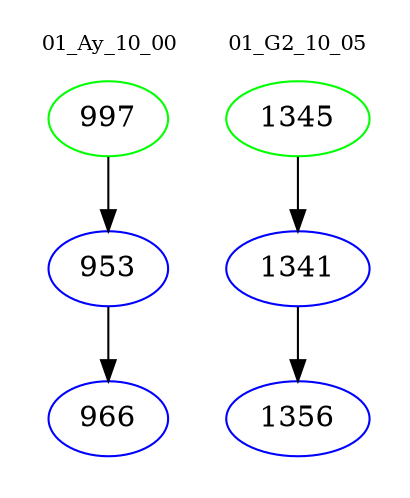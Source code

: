 digraph{
subgraph cluster_0 {
color = white
label = "01_Ay_10_00";
fontsize=10;
T0_997 [label="997", color="green"]
T0_997 -> T0_953 [color="black"]
T0_953 [label="953", color="blue"]
T0_953 -> T0_966 [color="black"]
T0_966 [label="966", color="blue"]
}
subgraph cluster_1 {
color = white
label = "01_G2_10_05";
fontsize=10;
T1_1345 [label="1345", color="green"]
T1_1345 -> T1_1341 [color="black"]
T1_1341 [label="1341", color="blue"]
T1_1341 -> T1_1356 [color="black"]
T1_1356 [label="1356", color="blue"]
}
}
